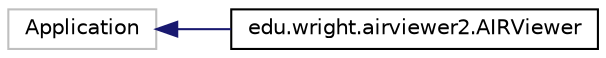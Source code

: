 digraph "Graphical Class Hierarchy"
{
 // LATEX_PDF_SIZE
  edge [fontname="Helvetica",fontsize="10",labelfontname="Helvetica",labelfontsize="10"];
  node [fontname="Helvetica",fontsize="10",shape=record];
  rankdir="LR";
  Node28 [label="Application",height=0.2,width=0.4,color="grey75", fillcolor="white", style="filled",tooltip=" "];
  Node28 -> Node0 [dir="back",color="midnightblue",fontsize="10",style="solid",fontname="Helvetica"];
  Node0 [label="edu.wright.airviewer2.AIRViewer",height=0.2,width=0.4,color="black", fillcolor="white", style="filled",URL="$classedu_1_1wright_1_1airviewer2_1_1_a_i_r_viewer.html",tooltip="JavaFX AIRViewer."];
}
